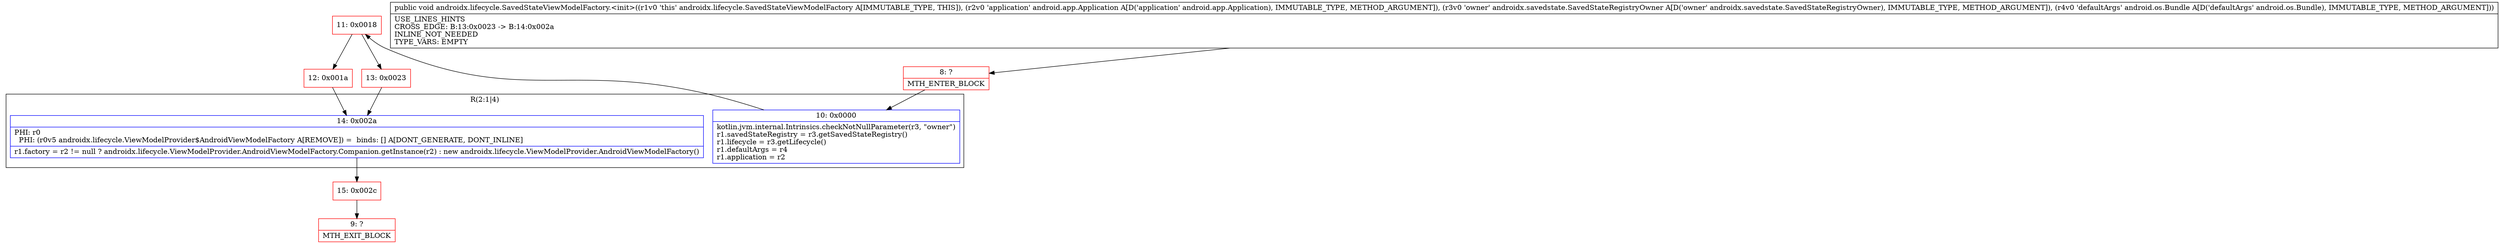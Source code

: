 digraph "CFG forandroidx.lifecycle.SavedStateViewModelFactory.\<init\>(Landroid\/app\/Application;Landroidx\/savedstate\/SavedStateRegistryOwner;Landroid\/os\/Bundle;)V" {
subgraph cluster_Region_470842510 {
label = "R(2:1|4)";
node [shape=record,color=blue];
Node_10 [shape=record,label="{10\:\ 0x0000|kotlin.jvm.internal.Intrinsics.checkNotNullParameter(r3, \"owner\")\lr1.savedStateRegistry = r3.getSavedStateRegistry()\lr1.lifecycle = r3.getLifecycle()\lr1.defaultArgs = r4\lr1.application = r2\l}"];
Node_14 [shape=record,label="{14\:\ 0x002a|PHI: r0 \l  PHI: (r0v5 androidx.lifecycle.ViewModelProvider$AndroidViewModelFactory A[REMOVE]) =  binds: [] A[DONT_GENERATE, DONT_INLINE]\l|r1.factory = r2 != null ? androidx.lifecycle.ViewModelProvider.AndroidViewModelFactory.Companion.getInstance(r2) : new androidx.lifecycle.ViewModelProvider.AndroidViewModelFactory()\l}"];
}
Node_8 [shape=record,color=red,label="{8\:\ ?|MTH_ENTER_BLOCK\l}"];
Node_11 [shape=record,color=red,label="{11\:\ 0x0018}"];
Node_12 [shape=record,color=red,label="{12\:\ 0x001a}"];
Node_15 [shape=record,color=red,label="{15\:\ 0x002c}"];
Node_9 [shape=record,color=red,label="{9\:\ ?|MTH_EXIT_BLOCK\l}"];
Node_13 [shape=record,color=red,label="{13\:\ 0x0023}"];
MethodNode[shape=record,label="{public void androidx.lifecycle.SavedStateViewModelFactory.\<init\>((r1v0 'this' androidx.lifecycle.SavedStateViewModelFactory A[IMMUTABLE_TYPE, THIS]), (r2v0 'application' android.app.Application A[D('application' android.app.Application), IMMUTABLE_TYPE, METHOD_ARGUMENT]), (r3v0 'owner' androidx.savedstate.SavedStateRegistryOwner A[D('owner' androidx.savedstate.SavedStateRegistryOwner), IMMUTABLE_TYPE, METHOD_ARGUMENT]), (r4v0 'defaultArgs' android.os.Bundle A[D('defaultArgs' android.os.Bundle), IMMUTABLE_TYPE, METHOD_ARGUMENT]))  | USE_LINES_HINTS\lCROSS_EDGE: B:13:0x0023 \-\> B:14:0x002a\lINLINE_NOT_NEEDED\lTYPE_VARS: EMPTY\l}"];
MethodNode -> Node_8;Node_10 -> Node_11;
Node_14 -> Node_15;
Node_8 -> Node_10;
Node_11 -> Node_12;
Node_11 -> Node_13;
Node_12 -> Node_14;
Node_15 -> Node_9;
Node_13 -> Node_14;
}

